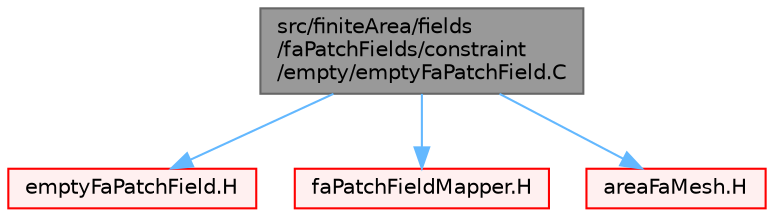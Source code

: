 digraph "src/finiteArea/fields/faPatchFields/constraint/empty/emptyFaPatchField.C"
{
 // LATEX_PDF_SIZE
  bgcolor="transparent";
  edge [fontname=Helvetica,fontsize=10,labelfontname=Helvetica,labelfontsize=10];
  node [fontname=Helvetica,fontsize=10,shape=box,height=0.2,width=0.4];
  Node1 [id="Node000001",label="src/finiteArea/fields\l/faPatchFields/constraint\l/empty/emptyFaPatchField.C",height=0.2,width=0.4,color="gray40", fillcolor="grey60", style="filled", fontcolor="black",tooltip=" "];
  Node1 -> Node2 [id="edge1_Node000001_Node000002",color="steelblue1",style="solid",tooltip=" "];
  Node2 [id="Node000002",label="emptyFaPatchField.H",height=0.2,width=0.4,color="red", fillcolor="#FFF0F0", style="filled",URL="$emptyFaPatchField_8H.html",tooltip=" "];
  Node1 -> Node240 [id="edge2_Node000001_Node000240",color="steelblue1",style="solid",tooltip=" "];
  Node240 [id="Node000240",label="faPatchFieldMapper.H",height=0.2,width=0.4,color="red", fillcolor="#FFF0F0", style="filled",URL="$faPatchFieldMapper_8H.html",tooltip=" "];
  Node1 -> Node241 [id="edge3_Node000001_Node000241",color="steelblue1",style="solid",tooltip=" "];
  Node241 [id="Node000241",label="areaFaMesh.H",height=0.2,width=0.4,color="red", fillcolor="#FFF0F0", style="filled",URL="$areaFaMesh_8H.html",tooltip=" "];
}
